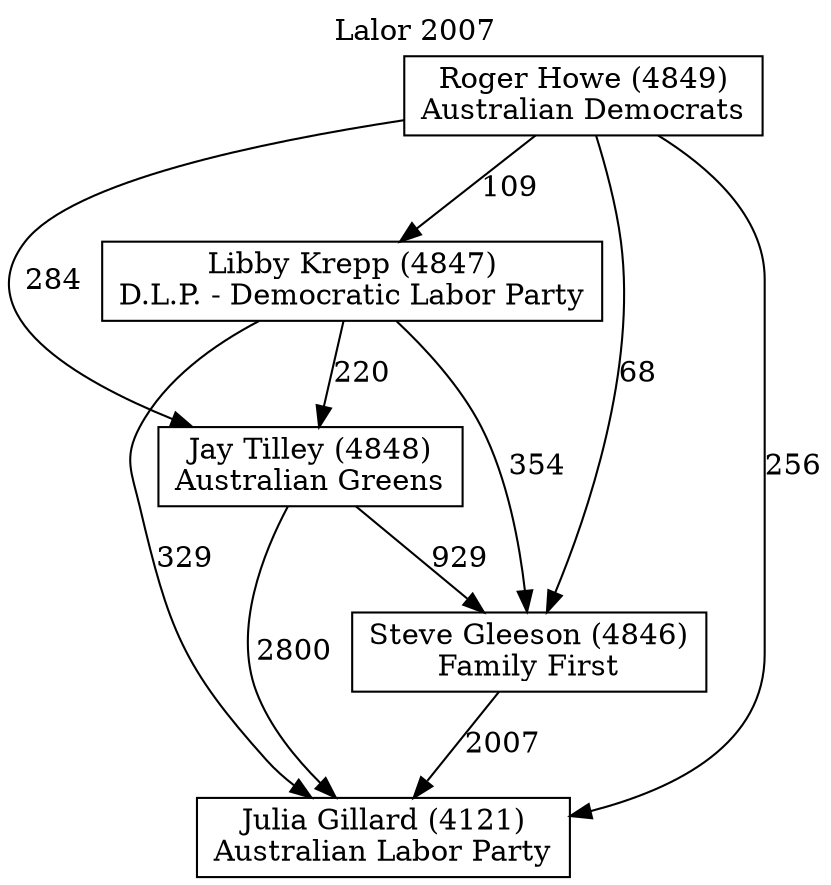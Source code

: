 // House preference flow
digraph "Julia Gillard (4121)_Lalor_2007" {
	graph [label="Lalor 2007" labelloc=t mclimit=10]
	node [shape=box]
	"Julia Gillard (4121)" [label="Julia Gillard (4121)
Australian Labor Party"]
	"Steve Gleeson (4846)" [label="Steve Gleeson (4846)
Family First"]
	"Jay Tilley (4848)" [label="Jay Tilley (4848)
Australian Greens"]
	"Libby Krepp (4847)" [label="Libby Krepp (4847)
D.L.P. - Democratic Labor Party"]
	"Roger Howe (4849)" [label="Roger Howe (4849)
Australian Democrats"]
	"Steve Gleeson (4846)" -> "Julia Gillard (4121)" [label=2007]
	"Jay Tilley (4848)" -> "Steve Gleeson (4846)" [label=929]
	"Libby Krepp (4847)" -> "Jay Tilley (4848)" [label=220]
	"Roger Howe (4849)" -> "Libby Krepp (4847)" [label=109]
	"Jay Tilley (4848)" -> "Julia Gillard (4121)" [label=2800]
	"Libby Krepp (4847)" -> "Julia Gillard (4121)" [label=329]
	"Roger Howe (4849)" -> "Julia Gillard (4121)" [label=256]
	"Roger Howe (4849)" -> "Jay Tilley (4848)" [label=284]
	"Libby Krepp (4847)" -> "Steve Gleeson (4846)" [label=354]
	"Roger Howe (4849)" -> "Steve Gleeson (4846)" [label=68]
}
